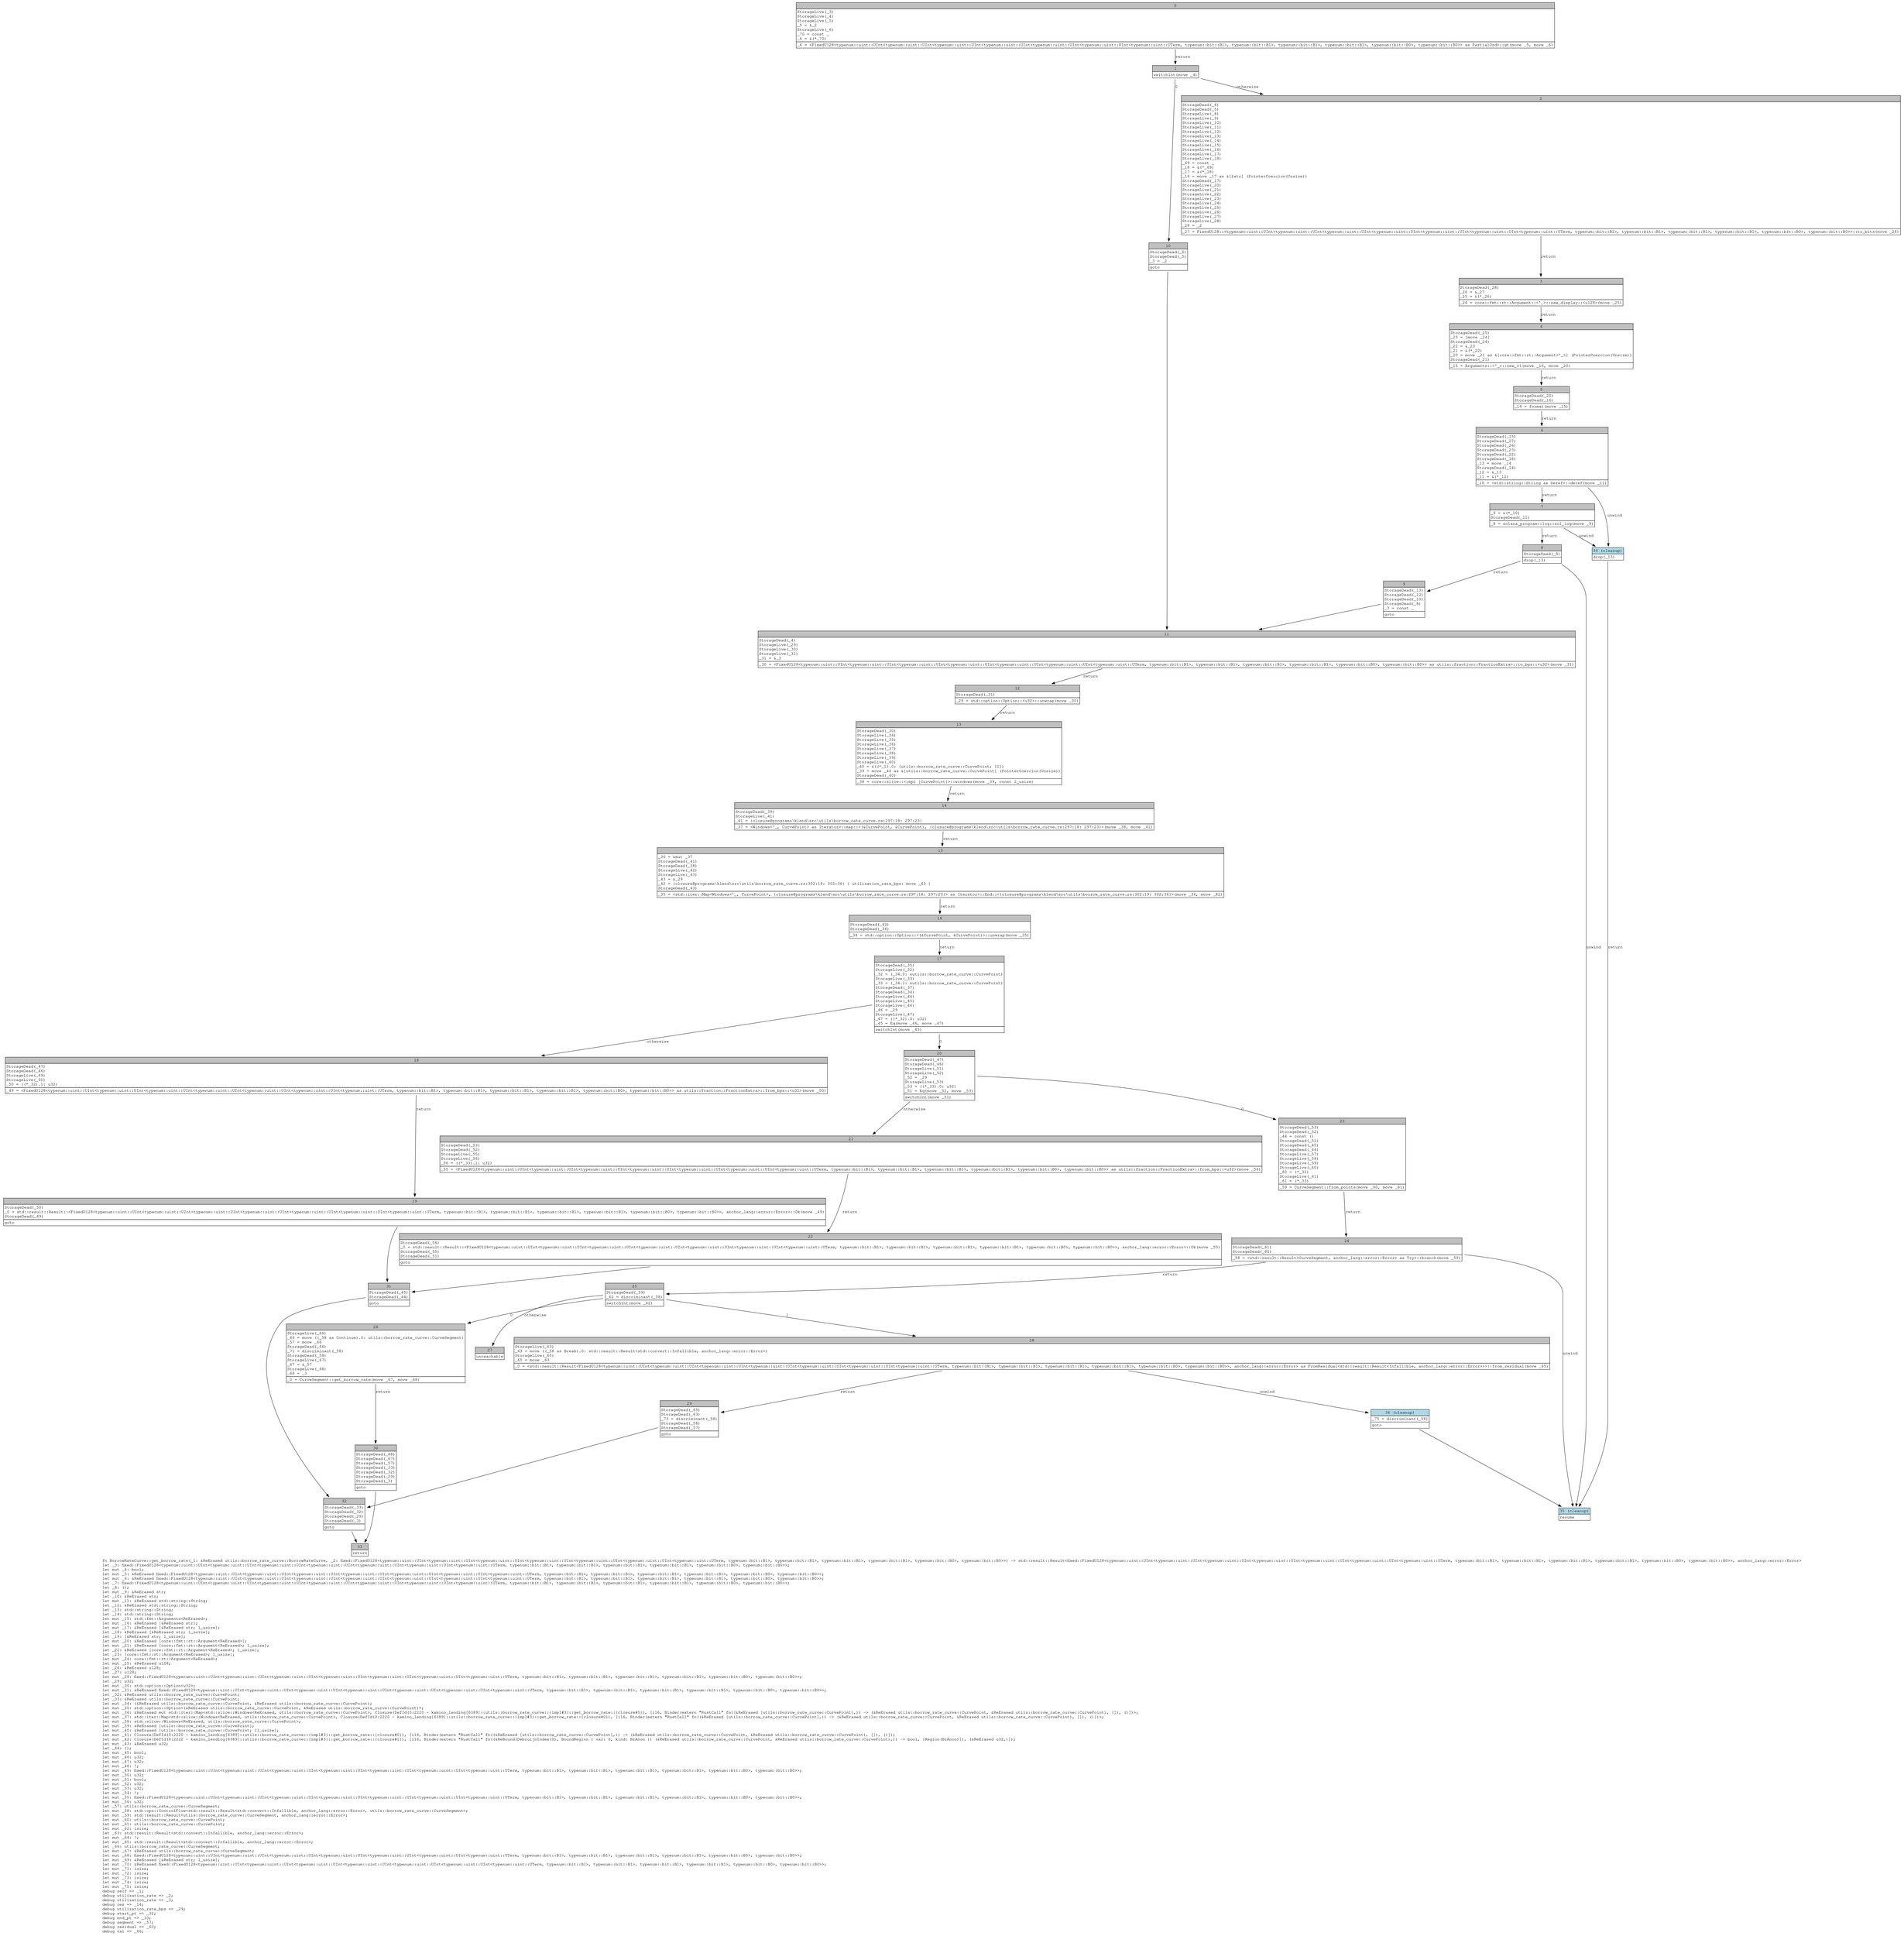 digraph Mir_0_2219 {
    graph [fontname="Courier, monospace"];
    node [fontname="Courier, monospace"];
    edge [fontname="Courier, monospace"];
    label=<fn BorrowRateCurve::get_borrow_rate(_1: &amp;ReErased utils::borrow_rate_curve::BorrowRateCurve, _2: fixed::FixedU128&lt;typenum::uint::UInt&lt;typenum::uint::UInt&lt;typenum::uint::UInt&lt;typenum::uint::UInt&lt;typenum::uint::UInt&lt;typenum::uint::UInt&lt;typenum::uint::UTerm, typenum::bit::B1&gt;, typenum::bit::B1&gt;, typenum::bit::B1&gt;, typenum::bit::B1&gt;, typenum::bit::B0&gt;, typenum::bit::B0&gt;&gt;) -&gt; std::result::Result&lt;fixed::FixedU128&lt;typenum::uint::UInt&lt;typenum::uint::UInt&lt;typenum::uint::UInt&lt;typenum::uint::UInt&lt;typenum::uint::UInt&lt;typenum::uint::UInt&lt;typenum::uint::UTerm, typenum::bit::B1&gt;, typenum::bit::B1&gt;, typenum::bit::B1&gt;, typenum::bit::B1&gt;, typenum::bit::B0&gt;, typenum::bit::B0&gt;&gt;, anchor_lang::error::Error&gt;<br align="left"/>let _3: fixed::FixedU128&lt;typenum::uint::UInt&lt;typenum::uint::UInt&lt;typenum::uint::UInt&lt;typenum::uint::UInt&lt;typenum::uint::UInt&lt;typenum::uint::UInt&lt;typenum::uint::UTerm, typenum::bit::B1&gt;, typenum::bit::B1&gt;, typenum::bit::B1&gt;, typenum::bit::B1&gt;, typenum::bit::B0&gt;, typenum::bit::B0&gt;&gt;;<br align="left"/>let mut _4: bool;<br align="left"/>let mut _5: &amp;ReErased fixed::FixedU128&lt;typenum::uint::UInt&lt;typenum::uint::UInt&lt;typenum::uint::UInt&lt;typenum::uint::UInt&lt;typenum::uint::UInt&lt;typenum::uint::UInt&lt;typenum::uint::UTerm, typenum::bit::B1&gt;, typenum::bit::B1&gt;, typenum::bit::B1&gt;, typenum::bit::B1&gt;, typenum::bit::B0&gt;, typenum::bit::B0&gt;&gt;;<br align="left"/>let mut _6: &amp;ReErased fixed::FixedU128&lt;typenum::uint::UInt&lt;typenum::uint::UInt&lt;typenum::uint::UInt&lt;typenum::uint::UInt&lt;typenum::uint::UInt&lt;typenum::uint::UInt&lt;typenum::uint::UTerm, typenum::bit::B1&gt;, typenum::bit::B1&gt;, typenum::bit::B1&gt;, typenum::bit::B1&gt;, typenum::bit::B0&gt;, typenum::bit::B0&gt;&gt;;<br align="left"/>let _7: fixed::FixedU128&lt;typenum::uint::UInt&lt;typenum::uint::UInt&lt;typenum::uint::UInt&lt;typenum::uint::UInt&lt;typenum::uint::UInt&lt;typenum::uint::UInt&lt;typenum::uint::UTerm, typenum::bit::B1&gt;, typenum::bit::B1&gt;, typenum::bit::B1&gt;, typenum::bit::B1&gt;, typenum::bit::B0&gt;, typenum::bit::B0&gt;&gt;;<br align="left"/>let _8: ();<br align="left"/>let mut _9: &amp;ReErased str;<br align="left"/>let _10: &amp;ReErased str;<br align="left"/>let mut _11: &amp;ReErased std::string::String;<br align="left"/>let _12: &amp;ReErased std::string::String;<br align="left"/>let _13: std::string::String;<br align="left"/>let _14: std::string::String;<br align="left"/>let mut _15: std::fmt::Arguments&lt;ReErased&gt;;<br align="left"/>let mut _16: &amp;ReErased [&amp;ReErased str];<br align="left"/>let mut _17: &amp;ReErased [&amp;ReErased str; 1_usize];<br align="left"/>let _18: &amp;ReErased [&amp;ReErased str; 1_usize];<br align="left"/>let _19: [&amp;ReErased str; 1_usize];<br align="left"/>let mut _20: &amp;ReErased [core::fmt::rt::Argument&lt;ReErased&gt;];<br align="left"/>let mut _21: &amp;ReErased [core::fmt::rt::Argument&lt;ReErased&gt;; 1_usize];<br align="left"/>let _22: &amp;ReErased [core::fmt::rt::Argument&lt;ReErased&gt;; 1_usize];<br align="left"/>let _23: [core::fmt::rt::Argument&lt;ReErased&gt;; 1_usize];<br align="left"/>let mut _24: core::fmt::rt::Argument&lt;ReErased&gt;;<br align="left"/>let mut _25: &amp;ReErased u128;<br align="left"/>let _26: &amp;ReErased u128;<br align="left"/>let _27: u128;<br align="left"/>let mut _28: fixed::FixedU128&lt;typenum::uint::UInt&lt;typenum::uint::UInt&lt;typenum::uint::UInt&lt;typenum::uint::UInt&lt;typenum::uint::UInt&lt;typenum::uint::UInt&lt;typenum::uint::UTerm, typenum::bit::B1&gt;, typenum::bit::B1&gt;, typenum::bit::B1&gt;, typenum::bit::B1&gt;, typenum::bit::B0&gt;, typenum::bit::B0&gt;&gt;;<br align="left"/>let _29: u32;<br align="left"/>let mut _30: std::option::Option&lt;u32&gt;;<br align="left"/>let mut _31: &amp;ReErased fixed::FixedU128&lt;typenum::uint::UInt&lt;typenum::uint::UInt&lt;typenum::uint::UInt&lt;typenum::uint::UInt&lt;typenum::uint::UInt&lt;typenum::uint::UInt&lt;typenum::uint::UTerm, typenum::bit::B1&gt;, typenum::bit::B1&gt;, typenum::bit::B1&gt;, typenum::bit::B1&gt;, typenum::bit::B0&gt;, typenum::bit::B0&gt;&gt;;<br align="left"/>let _32: &amp;ReErased utils::borrow_rate_curve::CurvePoint;<br align="left"/>let _33: &amp;ReErased utils::borrow_rate_curve::CurvePoint;<br align="left"/>let mut _34: (&amp;ReErased utils::borrow_rate_curve::CurvePoint, &amp;ReErased utils::borrow_rate_curve::CurvePoint);<br align="left"/>let mut _35: std::option::Option&lt;(&amp;ReErased utils::borrow_rate_curve::CurvePoint, &amp;ReErased utils::borrow_rate_curve::CurvePoint)&gt;;<br align="left"/>let mut _36: &amp;ReErased mut std::iter::Map&lt;std::slice::Windows&lt;ReErased, utils::borrow_rate_curve::CurvePoint&gt;, Closure(DefId(0:2220 ~ kamino_lending[6389]::utils::borrow_rate_curve::{impl#3}::get_borrow_rate::{closure#0}), [i16, Binder(extern &quot;RustCall&quot; fn((&amp;ReErased [utils::borrow_rate_curve::CurvePoint],)) -&gt; (&amp;ReErased utils::borrow_rate_curve::CurvePoint, &amp;ReErased utils::borrow_rate_curve::CurvePoint), []), ()])&gt;;<br align="left"/>let mut _37: std::iter::Map&lt;std::slice::Windows&lt;ReErased, utils::borrow_rate_curve::CurvePoint&gt;, Closure(DefId(0:2220 ~ kamino_lending[6389]::utils::borrow_rate_curve::{impl#3}::get_borrow_rate::{closure#0}), [i16, Binder(extern &quot;RustCall&quot; fn((&amp;ReErased [utils::borrow_rate_curve::CurvePoint],)) -&gt; (&amp;ReErased utils::borrow_rate_curve::CurvePoint, &amp;ReErased utils::borrow_rate_curve::CurvePoint), []), ()])&gt;;<br align="left"/>let mut _38: std::slice::Windows&lt;ReErased, utils::borrow_rate_curve::CurvePoint&gt;;<br align="left"/>let mut _39: &amp;ReErased [utils::borrow_rate_curve::CurvePoint];<br align="left"/>let mut _40: &amp;ReErased [utils::borrow_rate_curve::CurvePoint; 11_usize];<br align="left"/>let mut _41: Closure(DefId(0:2220 ~ kamino_lending[6389]::utils::borrow_rate_curve::{impl#3}::get_borrow_rate::{closure#0}), [i16, Binder(extern &quot;RustCall&quot; fn((&amp;ReErased [utils::borrow_rate_curve::CurvePoint],)) -&gt; (&amp;ReErased utils::borrow_rate_curve::CurvePoint, &amp;ReErased utils::borrow_rate_curve::CurvePoint), []), ()]);<br align="left"/>let mut _42: Closure(DefId(0:2222 ~ kamino_lending[6389]::utils::borrow_rate_curve::{impl#3}::get_borrow_rate::{closure#1}), [i16, Binder(extern &quot;RustCall&quot; fn((&amp;ReBound(DebruijnIndex(0), BoundRegion { var: 0, kind: BrAnon }) (&amp;ReErased utils::borrow_rate_curve::CurvePoint, &amp;ReErased utils::borrow_rate_curve::CurvePoint),)) -&gt; bool, [Region(BrAnon)]), (&amp;ReErased u32,)]);<br align="left"/>let mut _43: &amp;ReErased u32;<br align="left"/>let _44: ();<br align="left"/>let mut _45: bool;<br align="left"/>let mut _46: u32;<br align="left"/>let mut _47: u32;<br align="left"/>let mut _48: !;<br align="left"/>let mut _49: fixed::FixedU128&lt;typenum::uint::UInt&lt;typenum::uint::UInt&lt;typenum::uint::UInt&lt;typenum::uint::UInt&lt;typenum::uint::UInt&lt;typenum::uint::UInt&lt;typenum::uint::UTerm, typenum::bit::B1&gt;, typenum::bit::B1&gt;, typenum::bit::B1&gt;, typenum::bit::B1&gt;, typenum::bit::B0&gt;, typenum::bit::B0&gt;&gt;;<br align="left"/>let mut _50: u32;<br align="left"/>let mut _51: bool;<br align="left"/>let mut _52: u32;<br align="left"/>let mut _53: u32;<br align="left"/>let mut _54: !;<br align="left"/>let mut _55: fixed::FixedU128&lt;typenum::uint::UInt&lt;typenum::uint::UInt&lt;typenum::uint::UInt&lt;typenum::uint::UInt&lt;typenum::uint::UInt&lt;typenum::uint::UInt&lt;typenum::uint::UTerm, typenum::bit::B1&gt;, typenum::bit::B1&gt;, typenum::bit::B1&gt;, typenum::bit::B1&gt;, typenum::bit::B0&gt;, typenum::bit::B0&gt;&gt;;<br align="left"/>let mut _56: u32;<br align="left"/>let _57: utils::borrow_rate_curve::CurveSegment;<br align="left"/>let mut _58: std::ops::ControlFlow&lt;std::result::Result&lt;std::convert::Infallible, anchor_lang::error::Error&gt;, utils::borrow_rate_curve::CurveSegment&gt;;<br align="left"/>let mut _59: std::result::Result&lt;utils::borrow_rate_curve::CurveSegment, anchor_lang::error::Error&gt;;<br align="left"/>let mut _60: utils::borrow_rate_curve::CurvePoint;<br align="left"/>let mut _61: utils::borrow_rate_curve::CurvePoint;<br align="left"/>let mut _62: isize;<br align="left"/>let _63: std::result::Result&lt;std::convert::Infallible, anchor_lang::error::Error&gt;;<br align="left"/>let mut _64: !;<br align="left"/>let mut _65: std::result::Result&lt;std::convert::Infallible, anchor_lang::error::Error&gt;;<br align="left"/>let _66: utils::borrow_rate_curve::CurveSegment;<br align="left"/>let mut _67: &amp;ReErased utils::borrow_rate_curve::CurveSegment;<br align="left"/>let mut _68: fixed::FixedU128&lt;typenum::uint::UInt&lt;typenum::uint::UInt&lt;typenum::uint::UInt&lt;typenum::uint::UInt&lt;typenum::uint::UInt&lt;typenum::uint::UInt&lt;typenum::uint::UTerm, typenum::bit::B1&gt;, typenum::bit::B1&gt;, typenum::bit::B1&gt;, typenum::bit::B1&gt;, typenum::bit::B0&gt;, typenum::bit::B0&gt;&gt;;<br align="left"/>let mut _69: &amp;ReErased [&amp;ReErased str; 1_usize];<br align="left"/>let mut _70: &amp;ReErased fixed::FixedU128&lt;typenum::uint::UInt&lt;typenum::uint::UInt&lt;typenum::uint::UInt&lt;typenum::uint::UInt&lt;typenum::uint::UInt&lt;typenum::uint::UInt&lt;typenum::uint::UTerm, typenum::bit::B1&gt;, typenum::bit::B1&gt;, typenum::bit::B1&gt;, typenum::bit::B1&gt;, typenum::bit::B0&gt;, typenum::bit::B0&gt;&gt;;<br align="left"/>let mut _71: isize;<br align="left"/>let mut _72: isize;<br align="left"/>let mut _73: isize;<br align="left"/>let mut _74: isize;<br align="left"/>let mut _75: isize;<br align="left"/>debug self =&gt; _1;<br align="left"/>debug utilization_rate =&gt; _2;<br align="left"/>debug utilization_rate =&gt; _3;<br align="left"/>debug res =&gt; _14;<br align="left"/>debug utilization_rate_bps =&gt; _29;<br align="left"/>debug start_pt =&gt; _32;<br align="left"/>debug end_pt =&gt; _33;<br align="left"/>debug segment =&gt; _57;<br align="left"/>debug residual =&gt; _63;<br align="left"/>debug val =&gt; _66;<br align="left"/>>;
    bb0__0_2219 [shape="none", label=<<table border="0" cellborder="1" cellspacing="0"><tr><td bgcolor="gray" align="center" colspan="1">0</td></tr><tr><td align="left" balign="left">StorageLive(_3)<br/>StorageLive(_4)<br/>StorageLive(_5)<br/>_5 = &amp;_2<br/>StorageLive(_6)<br/>_70 = const _<br/>_6 = &amp;(*_70)<br/></td></tr><tr><td align="left">_4 = &lt;FixedU128&lt;typenum::uint::UInt&lt;typenum::uint::UInt&lt;typenum::uint::UInt&lt;typenum::uint::UInt&lt;typenum::uint::UInt&lt;typenum::uint::UInt&lt;typenum::uint::UTerm, typenum::bit::B1&gt;, typenum::bit::B1&gt;, typenum::bit::B1&gt;, typenum::bit::B1&gt;, typenum::bit::B0&gt;, typenum::bit::B0&gt;&gt; as PartialOrd&gt;::gt(move _5, move _6)</td></tr></table>>];
    bb1__0_2219 [shape="none", label=<<table border="0" cellborder="1" cellspacing="0"><tr><td bgcolor="gray" align="center" colspan="1">1</td></tr><tr><td align="left">switchInt(move _4)</td></tr></table>>];
    bb2__0_2219 [shape="none", label=<<table border="0" cellborder="1" cellspacing="0"><tr><td bgcolor="gray" align="center" colspan="1">2</td></tr><tr><td align="left" balign="left">StorageDead(_6)<br/>StorageDead(_5)<br/>StorageLive(_8)<br/>StorageLive(_9)<br/>StorageLive(_10)<br/>StorageLive(_11)<br/>StorageLive(_12)<br/>StorageLive(_13)<br/>StorageLive(_14)<br/>StorageLive(_15)<br/>StorageLive(_16)<br/>StorageLive(_17)<br/>StorageLive(_18)<br/>_69 = const _<br/>_18 = &amp;(*_69)<br/>_17 = &amp;(*_18)<br/>_16 = move _17 as &amp;[&amp;str] (PointerCoercion(Unsize))<br/>StorageDead(_17)<br/>StorageLive(_20)<br/>StorageLive(_21)<br/>StorageLive(_22)<br/>StorageLive(_23)<br/>StorageLive(_24)<br/>StorageLive(_25)<br/>StorageLive(_26)<br/>StorageLive(_27)<br/>StorageLive(_28)<br/>_28 = _2<br/></td></tr><tr><td align="left">_27 = FixedU128::&lt;typenum::uint::UInt&lt;typenum::uint::UInt&lt;typenum::uint::UInt&lt;typenum::uint::UInt&lt;typenum::uint::UInt&lt;typenum::uint::UInt&lt;typenum::uint::UTerm, typenum::bit::B1&gt;, typenum::bit::B1&gt;, typenum::bit::B1&gt;, typenum::bit::B1&gt;, typenum::bit::B0&gt;, typenum::bit::B0&gt;&gt;::to_bits(move _28)</td></tr></table>>];
    bb3__0_2219 [shape="none", label=<<table border="0" cellborder="1" cellspacing="0"><tr><td bgcolor="gray" align="center" colspan="1">3</td></tr><tr><td align="left" balign="left">StorageDead(_28)<br/>_26 = &amp;_27<br/>_25 = &amp;(*_26)<br/></td></tr><tr><td align="left">_24 = core::fmt::rt::Argument::&lt;'_&gt;::new_display::&lt;u128&gt;(move _25)</td></tr></table>>];
    bb4__0_2219 [shape="none", label=<<table border="0" cellborder="1" cellspacing="0"><tr><td bgcolor="gray" align="center" colspan="1">4</td></tr><tr><td align="left" balign="left">StorageDead(_25)<br/>_23 = [move _24]<br/>StorageDead(_24)<br/>_22 = &amp;_23<br/>_21 = &amp;(*_22)<br/>_20 = move _21 as &amp;[core::fmt::rt::Argument&lt;'_&gt;] (PointerCoercion(Unsize))<br/>StorageDead(_21)<br/></td></tr><tr><td align="left">_15 = Arguments::&lt;'_&gt;::new_v1(move _16, move _20)</td></tr></table>>];
    bb5__0_2219 [shape="none", label=<<table border="0" cellborder="1" cellspacing="0"><tr><td bgcolor="gray" align="center" colspan="1">5</td></tr><tr><td align="left" balign="left">StorageDead(_20)<br/>StorageDead(_16)<br/></td></tr><tr><td align="left">_14 = format(move _15)</td></tr></table>>];
    bb6__0_2219 [shape="none", label=<<table border="0" cellborder="1" cellspacing="0"><tr><td bgcolor="gray" align="center" colspan="1">6</td></tr><tr><td align="left" balign="left">StorageDead(_15)<br/>StorageDead(_27)<br/>StorageDead(_26)<br/>StorageDead(_23)<br/>StorageDead(_22)<br/>StorageDead(_18)<br/>_13 = move _14<br/>StorageDead(_14)<br/>_12 = &amp;_13<br/>_11 = &amp;(*_12)<br/></td></tr><tr><td align="left">_10 = &lt;std::string::String as Deref&gt;::deref(move _11)</td></tr></table>>];
    bb7__0_2219 [shape="none", label=<<table border="0" cellborder="1" cellspacing="0"><tr><td bgcolor="gray" align="center" colspan="1">7</td></tr><tr><td align="left" balign="left">_9 = &amp;(*_10)<br/>StorageDead(_11)<br/></td></tr><tr><td align="left">_8 = solana_program::log::sol_log(move _9)</td></tr></table>>];
    bb8__0_2219 [shape="none", label=<<table border="0" cellborder="1" cellspacing="0"><tr><td bgcolor="gray" align="center" colspan="1">8</td></tr><tr><td align="left" balign="left">StorageDead(_9)<br/></td></tr><tr><td align="left">drop(_13)</td></tr></table>>];
    bb9__0_2219 [shape="none", label=<<table border="0" cellborder="1" cellspacing="0"><tr><td bgcolor="gray" align="center" colspan="1">9</td></tr><tr><td align="left" balign="left">StorageDead(_13)<br/>StorageDead(_12)<br/>StorageDead(_10)<br/>StorageDead(_8)<br/>_3 = const _<br/></td></tr><tr><td align="left">goto</td></tr></table>>];
    bb10__0_2219 [shape="none", label=<<table border="0" cellborder="1" cellspacing="0"><tr><td bgcolor="gray" align="center" colspan="1">10</td></tr><tr><td align="left" balign="left">StorageDead(_6)<br/>StorageDead(_5)<br/>_3 = _2<br/></td></tr><tr><td align="left">goto</td></tr></table>>];
    bb11__0_2219 [shape="none", label=<<table border="0" cellborder="1" cellspacing="0"><tr><td bgcolor="gray" align="center" colspan="1">11</td></tr><tr><td align="left" balign="left">StorageDead(_4)<br/>StorageLive(_29)<br/>StorageLive(_30)<br/>StorageLive(_31)<br/>_31 = &amp;_3<br/></td></tr><tr><td align="left">_30 = &lt;FixedU128&lt;typenum::uint::UInt&lt;typenum::uint::UInt&lt;typenum::uint::UInt&lt;typenum::uint::UInt&lt;typenum::uint::UInt&lt;typenum::uint::UInt&lt;typenum::uint::UTerm, typenum::bit::B1&gt;, typenum::bit::B1&gt;, typenum::bit::B1&gt;, typenum::bit::B1&gt;, typenum::bit::B0&gt;, typenum::bit::B0&gt;&gt; as utils::fraction::FractionExtra&gt;::to_bps::&lt;u32&gt;(move _31)</td></tr></table>>];
    bb12__0_2219 [shape="none", label=<<table border="0" cellborder="1" cellspacing="0"><tr><td bgcolor="gray" align="center" colspan="1">12</td></tr><tr><td align="left" balign="left">StorageDead(_31)<br/></td></tr><tr><td align="left">_29 = std::option::Option::&lt;u32&gt;::unwrap(move _30)</td></tr></table>>];
    bb13__0_2219 [shape="none", label=<<table border="0" cellborder="1" cellspacing="0"><tr><td bgcolor="gray" align="center" colspan="1">13</td></tr><tr><td align="left" balign="left">StorageDead(_30)<br/>StorageLive(_34)<br/>StorageLive(_35)<br/>StorageLive(_36)<br/>StorageLive(_37)<br/>StorageLive(_38)<br/>StorageLive(_39)<br/>StorageLive(_40)<br/>_40 = &amp;((*_1).0: [utils::borrow_rate_curve::CurvePoint; 11])<br/>_39 = move _40 as &amp;[utils::borrow_rate_curve::CurvePoint] (PointerCoercion(Unsize))<br/>StorageDead(_40)<br/></td></tr><tr><td align="left">_38 = core::slice::&lt;impl [CurvePoint]&gt;::windows(move _39, const 2_usize)</td></tr></table>>];
    bb14__0_2219 [shape="none", label=<<table border="0" cellborder="1" cellspacing="0"><tr><td bgcolor="gray" align="center" colspan="1">14</td></tr><tr><td align="left" balign="left">StorageDead(_39)<br/>StorageLive(_41)<br/>_41 = {closure@programs\klend\src\utils\borrow_rate_curve.rs:297:18: 297:23}<br/></td></tr><tr><td align="left">_37 = &lt;Windows&lt;'_, CurvePoint&gt; as Iterator&gt;::map::&lt;(&amp;CurvePoint, &amp;CurvePoint), {closure@programs\klend\src\utils\borrow_rate_curve.rs:297:18: 297:23}&gt;(move _38, move _41)</td></tr></table>>];
    bb15__0_2219 [shape="none", label=<<table border="0" cellborder="1" cellspacing="0"><tr><td bgcolor="gray" align="center" colspan="1">15</td></tr><tr><td align="left" balign="left">_36 = &amp;mut _37<br/>StorageDead(_41)<br/>StorageDead(_38)<br/>StorageLive(_42)<br/>StorageLive(_43)<br/>_43 = &amp;_29<br/>_42 = {closure@programs\klend\src\utils\borrow_rate_curve.rs:302:19: 302:36} { utilization_rate_bps: move _43 }<br/>StorageDead(_43)<br/></td></tr><tr><td align="left">_35 = &lt;std::iter::Map&lt;Windows&lt;'_, CurvePoint&gt;, {closure@programs\klend\src\utils\borrow_rate_curve.rs:297:18: 297:23}&gt; as Iterator&gt;::find::&lt;{closure@programs\klend\src\utils\borrow_rate_curve.rs:302:19: 302:36}&gt;(move _36, move _42)</td></tr></table>>];
    bb16__0_2219 [shape="none", label=<<table border="0" cellborder="1" cellspacing="0"><tr><td bgcolor="gray" align="center" colspan="1">16</td></tr><tr><td align="left" balign="left">StorageDead(_42)<br/>StorageDead(_36)<br/></td></tr><tr><td align="left">_34 = std::option::Option::&lt;(&amp;CurvePoint, &amp;CurvePoint)&gt;::unwrap(move _35)</td></tr></table>>];
    bb17__0_2219 [shape="none", label=<<table border="0" cellborder="1" cellspacing="0"><tr><td bgcolor="gray" align="center" colspan="1">17</td></tr><tr><td align="left" balign="left">StorageDead(_35)<br/>StorageLive(_32)<br/>_32 = (_34.0: &amp;utils::borrow_rate_curve::CurvePoint)<br/>StorageLive(_33)<br/>_33 = (_34.1: &amp;utils::borrow_rate_curve::CurvePoint)<br/>StorageDead(_37)<br/>StorageDead(_34)<br/>StorageLive(_44)<br/>StorageLive(_45)<br/>StorageLive(_46)<br/>_46 = _29<br/>StorageLive(_47)<br/>_47 = ((*_32).0: u32)<br/>_45 = Eq(move _46, move _47)<br/></td></tr><tr><td align="left">switchInt(move _45)</td></tr></table>>];
    bb18__0_2219 [shape="none", label=<<table border="0" cellborder="1" cellspacing="0"><tr><td bgcolor="gray" align="center" colspan="1">18</td></tr><tr><td align="left" balign="left">StorageDead(_47)<br/>StorageDead(_46)<br/>StorageLive(_49)<br/>StorageLive(_50)<br/>_50 = ((*_32).1: u32)<br/></td></tr><tr><td align="left">_49 = &lt;FixedU128&lt;typenum::uint::UInt&lt;typenum::uint::UInt&lt;typenum::uint::UInt&lt;typenum::uint::UInt&lt;typenum::uint::UInt&lt;typenum::uint::UInt&lt;typenum::uint::UTerm, typenum::bit::B1&gt;, typenum::bit::B1&gt;, typenum::bit::B1&gt;, typenum::bit::B1&gt;, typenum::bit::B0&gt;, typenum::bit::B0&gt;&gt; as utils::fraction::FractionExtra&gt;::from_bps::&lt;u32&gt;(move _50)</td></tr></table>>];
    bb19__0_2219 [shape="none", label=<<table border="0" cellborder="1" cellspacing="0"><tr><td bgcolor="gray" align="center" colspan="1">19</td></tr><tr><td align="left" balign="left">StorageDead(_50)<br/>_0 = std::result::Result::&lt;FixedU128&lt;typenum::uint::UInt&lt;typenum::uint::UInt&lt;typenum::uint::UInt&lt;typenum::uint::UInt&lt;typenum::uint::UInt&lt;typenum::uint::UInt&lt;typenum::uint::UTerm, typenum::bit::B1&gt;, typenum::bit::B1&gt;, typenum::bit::B1&gt;, typenum::bit::B1&gt;, typenum::bit::B0&gt;, typenum::bit::B0&gt;&gt;, anchor_lang::error::Error&gt;::Ok(move _49)<br/>StorageDead(_49)<br/></td></tr><tr><td align="left">goto</td></tr></table>>];
    bb20__0_2219 [shape="none", label=<<table border="0" cellborder="1" cellspacing="0"><tr><td bgcolor="gray" align="center" colspan="1">20</td></tr><tr><td align="left" balign="left">StorageDead(_47)<br/>StorageDead(_46)<br/>StorageLive(_51)<br/>StorageLive(_52)<br/>_52 = _29<br/>StorageLive(_53)<br/>_53 = ((*_33).0: u32)<br/>_51 = Eq(move _52, move _53)<br/></td></tr><tr><td align="left">switchInt(move _51)</td></tr></table>>];
    bb21__0_2219 [shape="none", label=<<table border="0" cellborder="1" cellspacing="0"><tr><td bgcolor="gray" align="center" colspan="1">21</td></tr><tr><td align="left" balign="left">StorageDead(_53)<br/>StorageDead(_52)<br/>StorageLive(_55)<br/>StorageLive(_56)<br/>_56 = ((*_33).1: u32)<br/></td></tr><tr><td align="left">_55 = &lt;FixedU128&lt;typenum::uint::UInt&lt;typenum::uint::UInt&lt;typenum::uint::UInt&lt;typenum::uint::UInt&lt;typenum::uint::UInt&lt;typenum::uint::UInt&lt;typenum::uint::UTerm, typenum::bit::B1&gt;, typenum::bit::B1&gt;, typenum::bit::B1&gt;, typenum::bit::B1&gt;, typenum::bit::B0&gt;, typenum::bit::B0&gt;&gt; as utils::fraction::FractionExtra&gt;::from_bps::&lt;u32&gt;(move _56)</td></tr></table>>];
    bb22__0_2219 [shape="none", label=<<table border="0" cellborder="1" cellspacing="0"><tr><td bgcolor="gray" align="center" colspan="1">22</td></tr><tr><td align="left" balign="left">StorageDead(_56)<br/>_0 = std::result::Result::&lt;FixedU128&lt;typenum::uint::UInt&lt;typenum::uint::UInt&lt;typenum::uint::UInt&lt;typenum::uint::UInt&lt;typenum::uint::UInt&lt;typenum::uint::UInt&lt;typenum::uint::UTerm, typenum::bit::B1&gt;, typenum::bit::B1&gt;, typenum::bit::B1&gt;, typenum::bit::B1&gt;, typenum::bit::B0&gt;, typenum::bit::B0&gt;&gt;, anchor_lang::error::Error&gt;::Ok(move _55)<br/>StorageDead(_55)<br/>StorageDead(_51)<br/></td></tr><tr><td align="left">goto</td></tr></table>>];
    bb23__0_2219 [shape="none", label=<<table border="0" cellborder="1" cellspacing="0"><tr><td bgcolor="gray" align="center" colspan="1">23</td></tr><tr><td align="left" balign="left">StorageDead(_53)<br/>StorageDead(_52)<br/>_44 = const ()<br/>StorageDead(_51)<br/>StorageDead(_45)<br/>StorageDead(_44)<br/>StorageLive(_57)<br/>StorageLive(_58)<br/>StorageLive(_59)<br/>StorageLive(_60)<br/>_60 = (*_32)<br/>StorageLive(_61)<br/>_61 = (*_33)<br/></td></tr><tr><td align="left">_59 = CurveSegment::from_points(move _60, move _61)</td></tr></table>>];
    bb24__0_2219 [shape="none", label=<<table border="0" cellborder="1" cellspacing="0"><tr><td bgcolor="gray" align="center" colspan="1">24</td></tr><tr><td align="left" balign="left">StorageDead(_61)<br/>StorageDead(_60)<br/></td></tr><tr><td align="left">_58 = &lt;std::result::Result&lt;CurveSegment, anchor_lang::error::Error&gt; as Try&gt;::branch(move _59)</td></tr></table>>];
    bb25__0_2219 [shape="none", label=<<table border="0" cellborder="1" cellspacing="0"><tr><td bgcolor="gray" align="center" colspan="1">25</td></tr><tr><td align="left" balign="left">StorageDead(_59)<br/>_62 = discriminant(_58)<br/></td></tr><tr><td align="left">switchInt(move _62)</td></tr></table>>];
    bb26__0_2219 [shape="none", label=<<table border="0" cellborder="1" cellspacing="0"><tr><td bgcolor="gray" align="center" colspan="1">26</td></tr><tr><td align="left" balign="left">StorageLive(_66)<br/>_66 = move ((_58 as Continue).0: utils::borrow_rate_curve::CurveSegment)<br/>_57 = move _66<br/>StorageDead(_66)<br/>_71 = discriminant(_58)<br/>StorageDead(_58)<br/>StorageLive(_67)<br/>_67 = &amp;_57<br/>StorageLive(_68)<br/>_68 = _3<br/></td></tr><tr><td align="left">_0 = CurveSegment::get_borrow_rate(move _67, move _68)</td></tr></table>>];
    bb27__0_2219 [shape="none", label=<<table border="0" cellborder="1" cellspacing="0"><tr><td bgcolor="gray" align="center" colspan="1">27</td></tr><tr><td align="left">unreachable</td></tr></table>>];
    bb28__0_2219 [shape="none", label=<<table border="0" cellborder="1" cellspacing="0"><tr><td bgcolor="gray" align="center" colspan="1">28</td></tr><tr><td align="left" balign="left">StorageLive(_63)<br/>_63 = move ((_58 as Break).0: std::result::Result&lt;std::convert::Infallible, anchor_lang::error::Error&gt;)<br/>StorageLive(_65)<br/>_65 = move _63<br/></td></tr><tr><td align="left">_0 = &lt;std::result::Result&lt;FixedU128&lt;typenum::uint::UInt&lt;typenum::uint::UInt&lt;typenum::uint::UInt&lt;typenum::uint::UInt&lt;typenum::uint::UInt&lt;typenum::uint::UInt&lt;typenum::uint::UTerm, typenum::bit::B1&gt;, typenum::bit::B1&gt;, typenum::bit::B1&gt;, typenum::bit::B1&gt;, typenum::bit::B0&gt;, typenum::bit::B0&gt;&gt;, anchor_lang::error::Error&gt; as FromResidual&lt;std::result::Result&lt;Infallible, anchor_lang::error::Error&gt;&gt;&gt;::from_residual(move _65)</td></tr></table>>];
    bb29__0_2219 [shape="none", label=<<table border="0" cellborder="1" cellspacing="0"><tr><td bgcolor="gray" align="center" colspan="1">29</td></tr><tr><td align="left" balign="left">StorageDead(_65)<br/>StorageDead(_63)<br/>_73 = discriminant(_58)<br/>StorageDead(_58)<br/>StorageDead(_57)<br/></td></tr><tr><td align="left">goto</td></tr></table>>];
    bb30__0_2219 [shape="none", label=<<table border="0" cellborder="1" cellspacing="0"><tr><td bgcolor="gray" align="center" colspan="1">30</td></tr><tr><td align="left" balign="left">StorageDead(_68)<br/>StorageDead(_67)<br/>StorageDead(_57)<br/>StorageDead(_33)<br/>StorageDead(_32)<br/>StorageDead(_29)<br/>StorageDead(_3)<br/></td></tr><tr><td align="left">goto</td></tr></table>>];
    bb31__0_2219 [shape="none", label=<<table border="0" cellborder="1" cellspacing="0"><tr><td bgcolor="gray" align="center" colspan="1">31</td></tr><tr><td align="left" balign="left">StorageDead(_45)<br/>StorageDead(_44)<br/></td></tr><tr><td align="left">goto</td></tr></table>>];
    bb32__0_2219 [shape="none", label=<<table border="0" cellborder="1" cellspacing="0"><tr><td bgcolor="gray" align="center" colspan="1">32</td></tr><tr><td align="left" balign="left">StorageDead(_33)<br/>StorageDead(_32)<br/>StorageDead(_29)<br/>StorageDead(_3)<br/></td></tr><tr><td align="left">goto</td></tr></table>>];
    bb33__0_2219 [shape="none", label=<<table border="0" cellborder="1" cellspacing="0"><tr><td bgcolor="gray" align="center" colspan="1">33</td></tr><tr><td align="left">return</td></tr></table>>];
    bb34__0_2219 [shape="none", label=<<table border="0" cellborder="1" cellspacing="0"><tr><td bgcolor="lightblue" align="center" colspan="1">34 (cleanup)</td></tr><tr><td align="left">drop(_13)</td></tr></table>>];
    bb35__0_2219 [shape="none", label=<<table border="0" cellborder="1" cellspacing="0"><tr><td bgcolor="lightblue" align="center" colspan="1">35 (cleanup)</td></tr><tr><td align="left">resume</td></tr></table>>];
    bb36__0_2219 [shape="none", label=<<table border="0" cellborder="1" cellspacing="0"><tr><td bgcolor="lightblue" align="center" colspan="1">36 (cleanup)</td></tr><tr><td align="left" balign="left">_75 = discriminant(_58)<br/></td></tr><tr><td align="left">goto</td></tr></table>>];
    bb0__0_2219 -> bb1__0_2219 [label="return"];
    bb1__0_2219 -> bb10__0_2219 [label="0"];
    bb1__0_2219 -> bb2__0_2219 [label="otherwise"];
    bb2__0_2219 -> bb3__0_2219 [label="return"];
    bb3__0_2219 -> bb4__0_2219 [label="return"];
    bb4__0_2219 -> bb5__0_2219 [label="return"];
    bb5__0_2219 -> bb6__0_2219 [label="return"];
    bb6__0_2219 -> bb7__0_2219 [label="return"];
    bb6__0_2219 -> bb34__0_2219 [label="unwind"];
    bb7__0_2219 -> bb8__0_2219 [label="return"];
    bb7__0_2219 -> bb34__0_2219 [label="unwind"];
    bb8__0_2219 -> bb9__0_2219 [label="return"];
    bb8__0_2219 -> bb35__0_2219 [label="unwind"];
    bb9__0_2219 -> bb11__0_2219 [label=""];
    bb10__0_2219 -> bb11__0_2219 [label=""];
    bb11__0_2219 -> bb12__0_2219 [label="return"];
    bb12__0_2219 -> bb13__0_2219 [label="return"];
    bb13__0_2219 -> bb14__0_2219 [label="return"];
    bb14__0_2219 -> bb15__0_2219 [label="return"];
    bb15__0_2219 -> bb16__0_2219 [label="return"];
    bb16__0_2219 -> bb17__0_2219 [label="return"];
    bb17__0_2219 -> bb20__0_2219 [label="0"];
    bb17__0_2219 -> bb18__0_2219 [label="otherwise"];
    bb18__0_2219 -> bb19__0_2219 [label="return"];
    bb19__0_2219 -> bb31__0_2219 [label=""];
    bb20__0_2219 -> bb23__0_2219 [label="0"];
    bb20__0_2219 -> bb21__0_2219 [label="otherwise"];
    bb21__0_2219 -> bb22__0_2219 [label="return"];
    bb22__0_2219 -> bb31__0_2219 [label=""];
    bb23__0_2219 -> bb24__0_2219 [label="return"];
    bb24__0_2219 -> bb25__0_2219 [label="return"];
    bb24__0_2219 -> bb35__0_2219 [label="unwind"];
    bb25__0_2219 -> bb26__0_2219 [label="0"];
    bb25__0_2219 -> bb28__0_2219 [label="1"];
    bb25__0_2219 -> bb27__0_2219 [label="otherwise"];
    bb26__0_2219 -> bb30__0_2219 [label="return"];
    bb28__0_2219 -> bb29__0_2219 [label="return"];
    bb28__0_2219 -> bb36__0_2219 [label="unwind"];
    bb29__0_2219 -> bb32__0_2219 [label=""];
    bb30__0_2219 -> bb33__0_2219 [label=""];
    bb31__0_2219 -> bb32__0_2219 [label=""];
    bb32__0_2219 -> bb33__0_2219 [label=""];
    bb34__0_2219 -> bb35__0_2219 [label="return"];
    bb36__0_2219 -> bb35__0_2219 [label=""];
}
